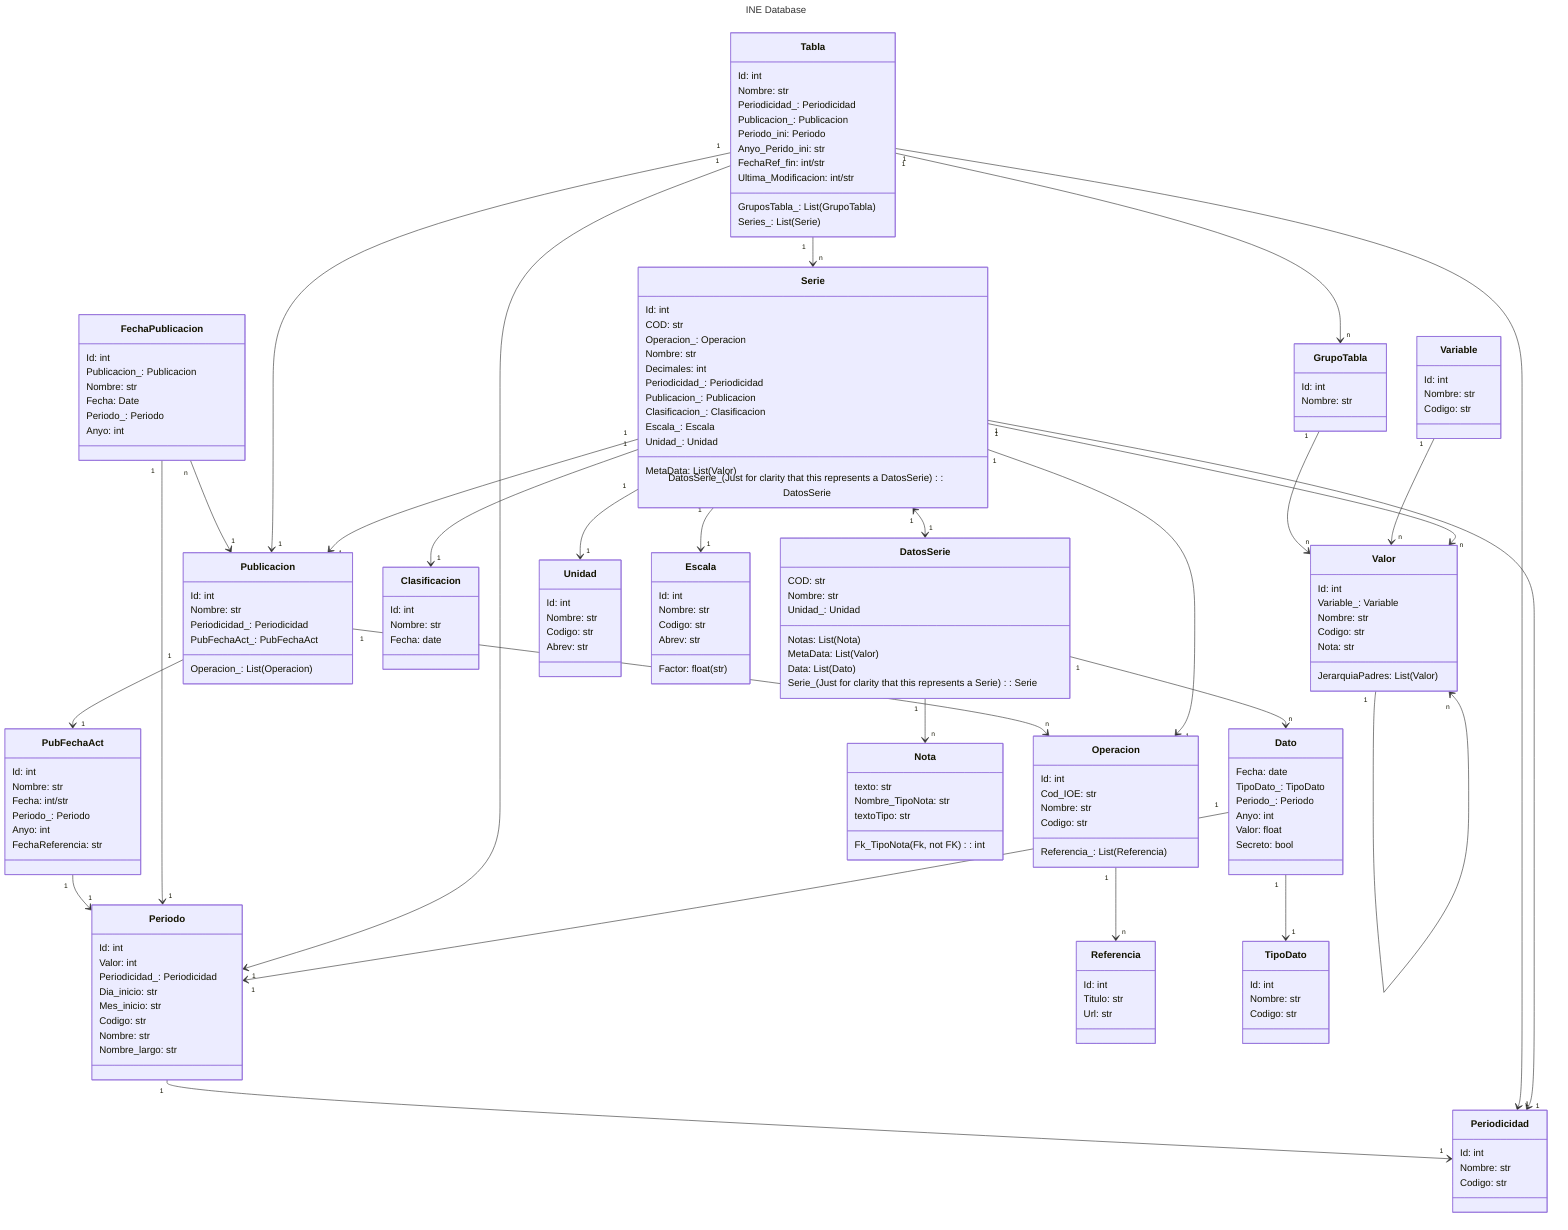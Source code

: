---
title: INE Database
---
classDiagram
    class Operacion{
        Id: int
        Cod_IOE: str
        Nombre: str
        Codigo: str
        Referencia_: List(Referencia)
    }
    class Periodicidad{
        Id: int
        Nombre: str
        Codigo: str
    }
    class Periodo{
        Id: int
        Valor: int
        Periodicidad_: Periodicidad
        Dia_inicio: str
        Mes_inicio: str
        Codigo: str
        Nombre: str
        Nombre_largo: str
    }
    class PubFechaAct{
        Id: int
        Nombre: str
        Fecha: int/str
        Periodo_: Periodo
        Anyo: int
        FechaReferencia: str
    }
    class Publicacion{
        Id: int
        Nombre: str
        Periodicidad_: Periodicidad
        Operacion_: List(Operacion)
        PubFechaAct_: PubFechaAct
    }
    class FechaPublicacion{
        Id: int
        Publicacion_: Publicacion
        Nombre: str
        Fecha: Date
        Periodo_: Periodo
        Anyo: int
    }
    class Referencia{
        Id: int
        Titulo: str
        Url: str
    }
    class Tabla{
        Id: int
        Nombre: str
        Periodicidad_: Periodicidad
        Publicacion_: Publicacion
        Periodo_ini: Periodo
        Anyo_Perido_ini: str
        FechaRef_fin: int/str
        Ultima_Modificacion: int/str
        GruposTabla_: List(GrupoTabla)
        Series_: List(Serie)
    }
    class Valor{
        Id: int
        Variable_: Variable
        Nombre: str
        Codigo: str
        Nota: str
        JerarquiaPadres: List(Valor)
    }
    class Variable{
        Id: int
        Nombre: str
        Codigo: str
    }
    class Serie{
        Id: int
        COD: str
        Operacion_: Operacion
        Nombre: str
        Decimales: int
        Periodicidad_: Periodicidad
        Publicacion_: Publicacion
        Clasificacion_: Clasificacion
        Escala_: Escala
        Unidad_: Unidad
        MetaData: List(Valor)
        DatosSerie_(Just for clarity that this represents a DatosSerie): DatosSerie
    }
    class Clasificacion{
        Id: int
        Nombre: str
        Fecha: date
    }
    class Dato{
        Fecha: date
        TipoDato_: TipoDato
        Periodo_: Periodo
        Anyo: int
        Valor: float
        Secreto: bool
    }
    class TipoDato{
        Id: int
        Nombre: str
        Codigo: str
    }
    class Nota{
        texto: str
        Fk_TipoNota(Fk, not FK): int
        Nombre_TipoNota: str
        textoTipo: str
    }
    class DatosSerie{
        COD: str
        Nombre: str
        Unidad_: Unidad
        Notas: List(Nota)
        MetaData: List(Valor)
        Data: List(Dato)
        Serie_(Just for clarity that this represents a Serie): Serie
    }
    class Unidad{
        Id: int
        Nombre: str
        Codigo: str
        Abrev: str
    }
    class Escala{
        Id: int
        Nombre: str
        Factor: float(str)
        Codigo: str
        Abrev: str
    }
    class GrupoTabla{
        Id: int
        Nombre: str
    }
    %%Relations
    Operacion "1" --> "n" Referencia
    Periodo "1" --> "1" Periodicidad
    PubFechaAct "1" --> "1" Periodo
    Publicacion "1" --> "n" Operacion
    Publicacion "1" --> "1" PubFechaAct
    FechaPublicacion "n" --> "1" Publicacion
    FechaPublicacion "1" --> "1" Periodo
    Tabla "1" --> "1" Periodicidad
    Tabla "1" --> "1" Publicacion
    Tabla "1" --> "1" Periodo
    Tabla "1" --> "n" GrupoTabla
    GrupoTabla "1" --> "n" Valor
    Variable "1" --> "n" Valor
    Valor "1" --> "n" Valor
    Serie "1" --> "1" Operacion
    Serie "1" --> "1" Periodicidad
    Serie "1" --> "1" Publicacion
    Serie "1" --> "1" Clasificacion
    Serie "1" --> "1" Escala
    Serie "1" --> "1" Unidad
    Serie "1" <--> "1" DatosSerie
    Serie "1" --> "n" Valor
    %%DatosSerie "1" --> "1" Unidad %%Commented for better vis, since it is the same as serie
    DatosSerie "1" --> "n" Dato
    DatosSerie "1" --> "n" Nota
    %%DatosSerie "1" --> "n" Valor %%Commented for better vis, since it is the same as serie
    Dato "1" --> "1" TipoDato
    Dato "1" --> "1" Periodo
    Tabla "1" --> "n" Serie